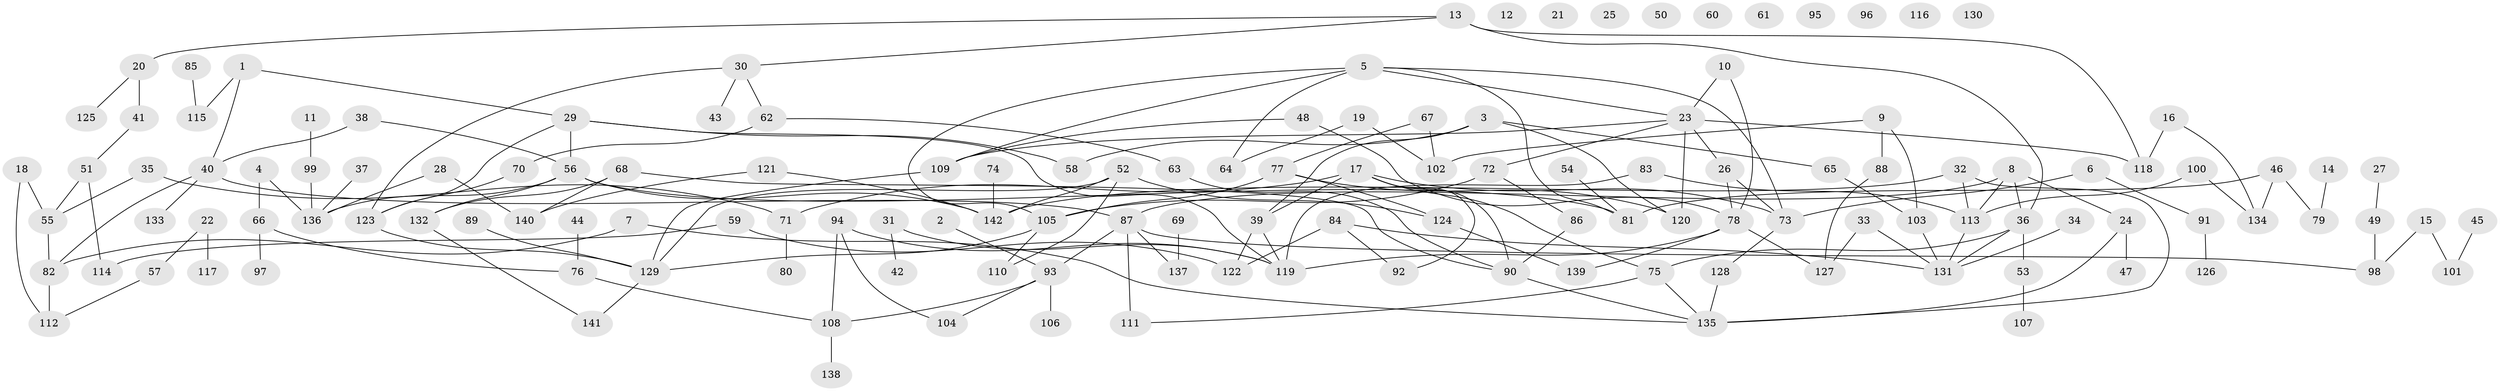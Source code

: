 // Generated by graph-tools (version 1.1) at 2025/40/03/09/25 04:40:08]
// undirected, 142 vertices, 183 edges
graph export_dot {
graph [start="1"]
  node [color=gray90,style=filled];
  1;
  2;
  3;
  4;
  5;
  6;
  7;
  8;
  9;
  10;
  11;
  12;
  13;
  14;
  15;
  16;
  17;
  18;
  19;
  20;
  21;
  22;
  23;
  24;
  25;
  26;
  27;
  28;
  29;
  30;
  31;
  32;
  33;
  34;
  35;
  36;
  37;
  38;
  39;
  40;
  41;
  42;
  43;
  44;
  45;
  46;
  47;
  48;
  49;
  50;
  51;
  52;
  53;
  54;
  55;
  56;
  57;
  58;
  59;
  60;
  61;
  62;
  63;
  64;
  65;
  66;
  67;
  68;
  69;
  70;
  71;
  72;
  73;
  74;
  75;
  76;
  77;
  78;
  79;
  80;
  81;
  82;
  83;
  84;
  85;
  86;
  87;
  88;
  89;
  90;
  91;
  92;
  93;
  94;
  95;
  96;
  97;
  98;
  99;
  100;
  101;
  102;
  103;
  104;
  105;
  106;
  107;
  108;
  109;
  110;
  111;
  112;
  113;
  114;
  115;
  116;
  117;
  118;
  119;
  120;
  121;
  122;
  123;
  124;
  125;
  126;
  127;
  128;
  129;
  130;
  131;
  132;
  133;
  134;
  135;
  136;
  137;
  138;
  139;
  140;
  141;
  142;
  1 -- 29;
  1 -- 40;
  1 -- 115;
  2 -- 93;
  3 -- 39;
  3 -- 58;
  3 -- 65;
  3 -- 120;
  4 -- 66;
  4 -- 136;
  5 -- 23;
  5 -- 64;
  5 -- 73;
  5 -- 81;
  5 -- 105;
  5 -- 109;
  6 -- 73;
  6 -- 91;
  7 -- 82;
  7 -- 135;
  8 -- 24;
  8 -- 36;
  8 -- 87;
  8 -- 113;
  9 -- 88;
  9 -- 102;
  9 -- 103;
  10 -- 23;
  10 -- 78;
  11 -- 99;
  13 -- 20;
  13 -- 30;
  13 -- 36;
  13 -- 118;
  14 -- 79;
  15 -- 98;
  15 -- 101;
  16 -- 118;
  16 -- 134;
  17 -- 39;
  17 -- 71;
  17 -- 73;
  17 -- 75;
  17 -- 90;
  17 -- 92;
  18 -- 55;
  18 -- 112;
  19 -- 64;
  19 -- 102;
  20 -- 41;
  20 -- 125;
  22 -- 57;
  22 -- 117;
  23 -- 26;
  23 -- 72;
  23 -- 109;
  23 -- 118;
  23 -- 120;
  24 -- 47;
  24 -- 135;
  26 -- 73;
  26 -- 78;
  27 -- 49;
  28 -- 136;
  28 -- 140;
  29 -- 56;
  29 -- 58;
  29 -- 119;
  29 -- 123;
  30 -- 43;
  30 -- 62;
  30 -- 123;
  31 -- 42;
  31 -- 119;
  32 -- 113;
  32 -- 135;
  32 -- 142;
  33 -- 127;
  33 -- 131;
  34 -- 131;
  35 -- 55;
  35 -- 71;
  36 -- 53;
  36 -- 75;
  36 -- 131;
  37 -- 136;
  38 -- 40;
  38 -- 56;
  39 -- 119;
  39 -- 122;
  40 -- 82;
  40 -- 87;
  40 -- 133;
  41 -- 51;
  44 -- 76;
  45 -- 101;
  46 -- 79;
  46 -- 81;
  46 -- 134;
  48 -- 78;
  48 -- 109;
  49 -- 98;
  51 -- 55;
  51 -- 114;
  52 -- 110;
  52 -- 124;
  52 -- 129;
  52 -- 142;
  53 -- 107;
  54 -- 81;
  55 -- 82;
  56 -- 81;
  56 -- 132;
  56 -- 136;
  56 -- 142;
  57 -- 112;
  59 -- 114;
  59 -- 122;
  62 -- 63;
  62 -- 70;
  63 -- 90;
  65 -- 103;
  66 -- 76;
  66 -- 97;
  67 -- 77;
  67 -- 102;
  68 -- 90;
  68 -- 132;
  68 -- 140;
  69 -- 137;
  70 -- 123;
  71 -- 80;
  72 -- 86;
  72 -- 105;
  73 -- 128;
  74 -- 142;
  75 -- 111;
  75 -- 135;
  76 -- 108;
  77 -- 105;
  77 -- 120;
  77 -- 124;
  78 -- 119;
  78 -- 127;
  78 -- 139;
  82 -- 112;
  83 -- 113;
  83 -- 119;
  84 -- 92;
  84 -- 122;
  84 -- 131;
  85 -- 115;
  86 -- 90;
  87 -- 93;
  87 -- 98;
  87 -- 111;
  87 -- 137;
  88 -- 127;
  89 -- 129;
  90 -- 135;
  91 -- 126;
  93 -- 104;
  93 -- 106;
  93 -- 108;
  94 -- 104;
  94 -- 108;
  94 -- 119;
  99 -- 136;
  100 -- 113;
  100 -- 134;
  103 -- 131;
  105 -- 110;
  105 -- 129;
  108 -- 138;
  109 -- 129;
  113 -- 131;
  121 -- 140;
  121 -- 142;
  123 -- 129;
  124 -- 139;
  128 -- 135;
  129 -- 141;
  132 -- 141;
}
